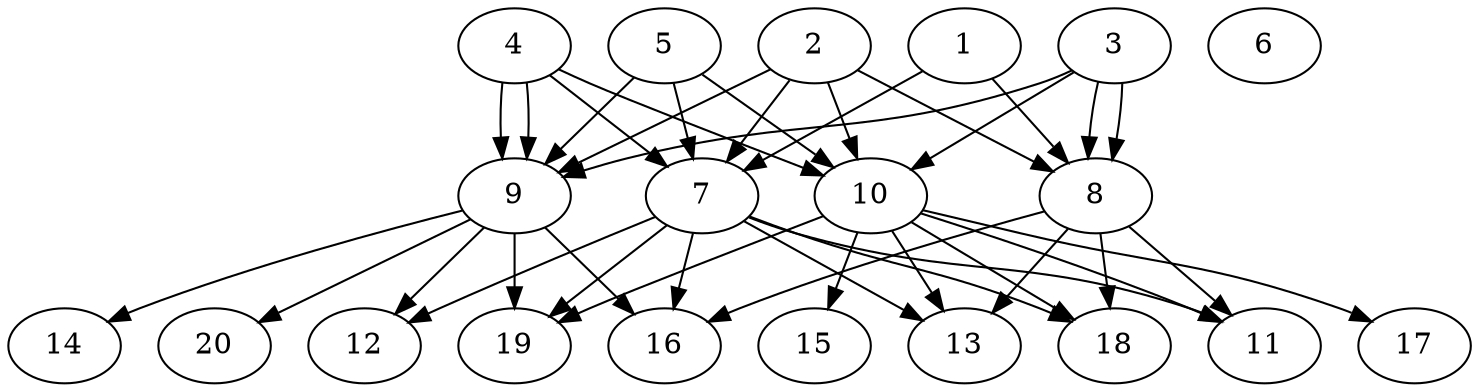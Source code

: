 // DAG automatically generated by daggen at Tue Jul 23 14:29:40 2019
// ./daggen --dot -n 20 --ccr 0.4 --fat 0.7 --regular 0.5 --density 0.7 --mindata 5242880 --maxdata 52428800 
digraph G {
  1 [size="43648000", alpha="0.03", expect_size="17459200"] 
  1 -> 7 [size ="17459200"]
  1 -> 8 [size ="17459200"]
  2 [size="26828800", alpha="0.18", expect_size="10731520"] 
  2 -> 7 [size ="10731520"]
  2 -> 8 [size ="10731520"]
  2 -> 9 [size ="10731520"]
  2 -> 10 [size ="10731520"]
  3 [size="118474240", alpha="0.09", expect_size="47389696"] 
  3 -> 8 [size ="47389696"]
  3 -> 8 [size ="47389696"]
  3 -> 9 [size ="47389696"]
  3 -> 10 [size ="47389696"]
  4 [size="104862720", alpha="0.17", expect_size="41945088"] 
  4 -> 7 [size ="41945088"]
  4 -> 9 [size ="41945088"]
  4 -> 9 [size ="41945088"]
  4 -> 10 [size ="41945088"]
  5 [size="107975680", alpha="0.15", expect_size="43190272"] 
  5 -> 7 [size ="43190272"]
  5 -> 9 [size ="43190272"]
  5 -> 10 [size ="43190272"]
  6 [size="73948160", alpha="0.17", expect_size="29579264"] 
  7 [size="53350400", alpha="0.15", expect_size="21340160"] 
  7 -> 11 [size ="21340160"]
  7 -> 12 [size ="21340160"]
  7 -> 13 [size ="21340160"]
  7 -> 16 [size ="21340160"]
  7 -> 18 [size ="21340160"]
  7 -> 19 [size ="21340160"]
  8 [size="107159040", alpha="0.10", expect_size="42863616"] 
  8 -> 11 [size ="42863616"]
  8 -> 13 [size ="42863616"]
  8 -> 16 [size ="42863616"]
  8 -> 18 [size ="42863616"]
  9 [size="64770560", alpha="0.17", expect_size="25908224"] 
  9 -> 12 [size ="25908224"]
  9 -> 14 [size ="25908224"]
  9 -> 16 [size ="25908224"]
  9 -> 19 [size ="25908224"]
  9 -> 20 [size ="25908224"]
  10 [size="45015040", alpha="0.18", expect_size="18006016"] 
  10 -> 11 [size ="18006016"]
  10 -> 13 [size ="18006016"]
  10 -> 15 [size ="18006016"]
  10 -> 17 [size ="18006016"]
  10 -> 18 [size ="18006016"]
  10 -> 19 [size ="18006016"]
  11 [size="22571520", alpha="0.12", expect_size="9028608"] 
  12 [size="37642240", alpha="0.16", expect_size="15056896"] 
  13 [size="24936960", alpha="0.04", expect_size="9974784"] 
  14 [size="78625280", alpha="0.05", expect_size="31450112"] 
  15 [size="61299200", alpha="0.13", expect_size="24519680"] 
  16 [size="32158720", alpha="0.00", expect_size="12863488"] 
  17 [size="130746880", alpha="0.10", expect_size="52298752"] 
  18 [size="103825920", alpha="0.16", expect_size="41530368"] 
  19 [size="42408960", alpha="0.00", expect_size="16963584"] 
  20 [size="25126400", alpha="0.12", expect_size="10050560"] 
}
